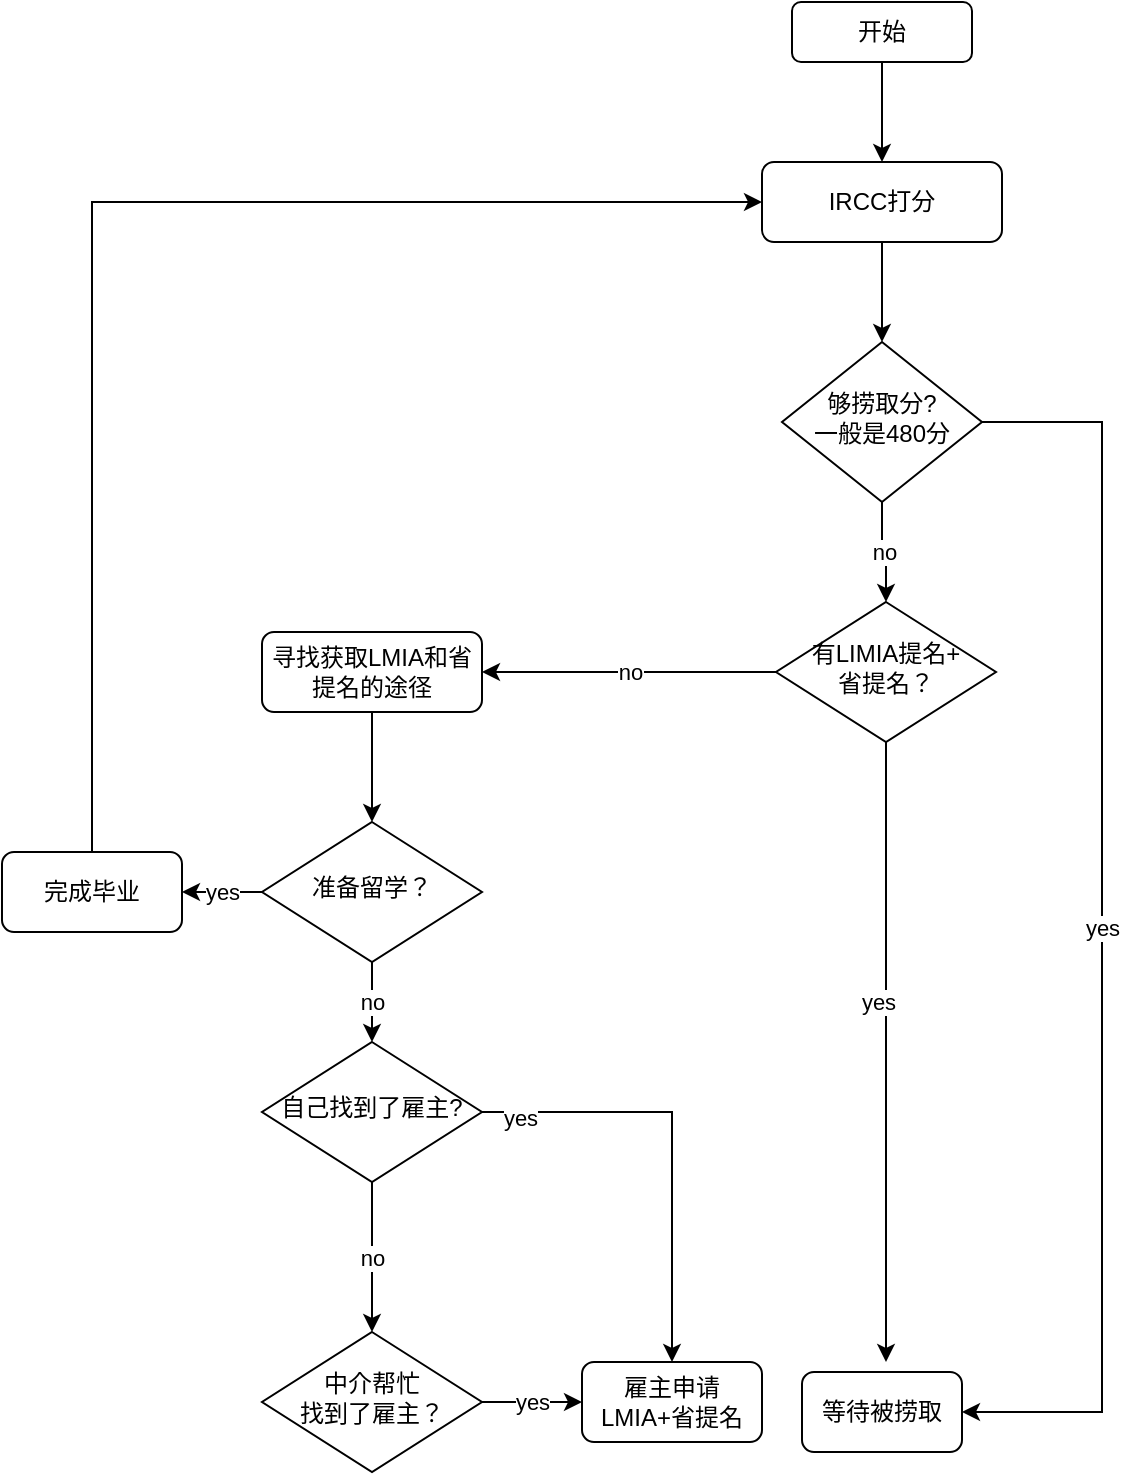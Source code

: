 <mxfile version="21.1.5" type="github">
  <diagram id="C5RBs43oDa-KdzZeNtuy" name="Page-1">
    <mxGraphModel dx="743" dy="423" grid="1" gridSize="10" guides="1" tooltips="1" connect="1" arrows="1" fold="1" page="1" pageScale="1" pageWidth="827" pageHeight="1169" math="0" shadow="0">
      <root>
        <mxCell id="WIyWlLk6GJQsqaUBKTNV-0" />
        <mxCell id="WIyWlLk6GJQsqaUBKTNV-1" parent="WIyWlLk6GJQsqaUBKTNV-0" />
        <mxCell id="ZRIESNP7DEcbABpMBReL-3" style="edgeStyle=orthogonalEdgeStyle;rounded=0;orthogonalLoop=1;jettySize=auto;html=1;entryX=0.5;entryY=0;entryDx=0;entryDy=0;" edge="1" parent="WIyWlLk6GJQsqaUBKTNV-1" source="WIyWlLk6GJQsqaUBKTNV-3" target="WIyWlLk6GJQsqaUBKTNV-6">
          <mxGeometry relative="1" as="geometry" />
        </mxCell>
        <mxCell id="WIyWlLk6GJQsqaUBKTNV-3" value="IRCC打分" style="rounded=1;whiteSpace=wrap;html=1;fontSize=12;glass=0;strokeWidth=1;shadow=0;" parent="WIyWlLk6GJQsqaUBKTNV-1" vertex="1">
          <mxGeometry x="430" y="110" width="120" height="40" as="geometry" />
        </mxCell>
        <mxCell id="ZRIESNP7DEcbABpMBReL-1" value="yes" style="edgeStyle=orthogonalEdgeStyle;rounded=0;orthogonalLoop=1;jettySize=auto;html=1;entryX=1;entryY=0.5;entryDx=0;entryDy=0;" edge="1" parent="WIyWlLk6GJQsqaUBKTNV-1" source="WIyWlLk6GJQsqaUBKTNV-6" target="WIyWlLk6GJQsqaUBKTNV-7">
          <mxGeometry relative="1" as="geometry">
            <Array as="points">
              <mxPoint x="600" y="240" />
              <mxPoint x="600" y="735" />
            </Array>
          </mxGeometry>
        </mxCell>
        <mxCell id="ZRIESNP7DEcbABpMBReL-2" value="no" style="edgeStyle=orthogonalEdgeStyle;rounded=0;orthogonalLoop=1;jettySize=auto;html=1;entryX=0.5;entryY=0;entryDx=0;entryDy=0;" edge="1" parent="WIyWlLk6GJQsqaUBKTNV-1" source="WIyWlLk6GJQsqaUBKTNV-6" target="WIyWlLk6GJQsqaUBKTNV-10">
          <mxGeometry relative="1" as="geometry" />
        </mxCell>
        <mxCell id="WIyWlLk6GJQsqaUBKTNV-6" value="够捞取分?&lt;br&gt;一般是480分" style="rhombus;whiteSpace=wrap;html=1;shadow=0;fontFamily=Helvetica;fontSize=12;align=center;strokeWidth=1;spacing=6;spacingTop=-4;" parent="WIyWlLk6GJQsqaUBKTNV-1" vertex="1">
          <mxGeometry x="440" y="200" width="100" height="80" as="geometry" />
        </mxCell>
        <mxCell id="WIyWlLk6GJQsqaUBKTNV-7" value="等待被捞取" style="rounded=1;whiteSpace=wrap;html=1;fontSize=12;glass=0;strokeWidth=1;shadow=0;" parent="WIyWlLk6GJQsqaUBKTNV-1" vertex="1">
          <mxGeometry x="450" y="715" width="80" height="40" as="geometry" />
        </mxCell>
        <mxCell id="ZRIESNP7DEcbABpMBReL-4" value="no" style="edgeStyle=orthogonalEdgeStyle;rounded=0;orthogonalLoop=1;jettySize=auto;html=1;entryX=1;entryY=0.5;entryDx=0;entryDy=0;" edge="1" parent="WIyWlLk6GJQsqaUBKTNV-1" source="WIyWlLk6GJQsqaUBKTNV-10" target="ZRIESNP7DEcbABpMBReL-8">
          <mxGeometry relative="1" as="geometry">
            <mxPoint x="390" y="355" as="targetPoint" />
          </mxGeometry>
        </mxCell>
        <mxCell id="ZRIESNP7DEcbABpMBReL-26" style="edgeStyle=orthogonalEdgeStyle;rounded=0;orthogonalLoop=1;jettySize=auto;html=1;" edge="1" parent="WIyWlLk6GJQsqaUBKTNV-1" source="WIyWlLk6GJQsqaUBKTNV-10">
          <mxGeometry relative="1" as="geometry">
            <mxPoint x="492" y="710" as="targetPoint" />
          </mxGeometry>
        </mxCell>
        <mxCell id="ZRIESNP7DEcbABpMBReL-27" value="yes" style="edgeLabel;html=1;align=center;verticalAlign=middle;resizable=0;points=[];" vertex="1" connectable="0" parent="ZRIESNP7DEcbABpMBReL-26">
          <mxGeometry x="-0.164" y="-4" relative="1" as="geometry">
            <mxPoint as="offset" />
          </mxGeometry>
        </mxCell>
        <mxCell id="WIyWlLk6GJQsqaUBKTNV-10" value="有LIMIA提名+&lt;br&gt;省提名？" style="rhombus;whiteSpace=wrap;html=1;shadow=0;fontFamily=Helvetica;fontSize=12;align=center;strokeWidth=1;spacing=6;spacingTop=-4;" parent="WIyWlLk6GJQsqaUBKTNV-1" vertex="1">
          <mxGeometry x="437" y="330" width="110" height="70" as="geometry" />
        </mxCell>
        <mxCell id="ZRIESNP7DEcbABpMBReL-13" style="edgeStyle=orthogonalEdgeStyle;rounded=0;orthogonalLoop=1;jettySize=auto;html=1;entryX=0.5;entryY=0;entryDx=0;entryDy=0;" edge="1" parent="WIyWlLk6GJQsqaUBKTNV-1" source="ZRIESNP7DEcbABpMBReL-8" target="ZRIESNP7DEcbABpMBReL-10">
          <mxGeometry relative="1" as="geometry" />
        </mxCell>
        <mxCell id="ZRIESNP7DEcbABpMBReL-8" value="寻找获取LMIA和省提名的途径" style="rounded=1;whiteSpace=wrap;html=1;fontSize=12;glass=0;strokeWidth=1;shadow=0;" vertex="1" parent="WIyWlLk6GJQsqaUBKTNV-1">
          <mxGeometry x="180" y="345" width="110" height="40" as="geometry" />
        </mxCell>
        <mxCell id="ZRIESNP7DEcbABpMBReL-14" value="no" style="edgeStyle=orthogonalEdgeStyle;rounded=0;orthogonalLoop=1;jettySize=auto;html=1;entryX=0.5;entryY=0;entryDx=0;entryDy=0;" edge="1" parent="WIyWlLk6GJQsqaUBKTNV-1" source="ZRIESNP7DEcbABpMBReL-10" target="ZRIESNP7DEcbABpMBReL-11">
          <mxGeometry relative="1" as="geometry" />
        </mxCell>
        <mxCell id="ZRIESNP7DEcbABpMBReL-20" value="yes" style="edgeStyle=orthogonalEdgeStyle;rounded=0;orthogonalLoop=1;jettySize=auto;html=1;entryX=1;entryY=0.5;entryDx=0;entryDy=0;" edge="1" parent="WIyWlLk6GJQsqaUBKTNV-1" source="ZRIESNP7DEcbABpMBReL-10" target="ZRIESNP7DEcbABpMBReL-19">
          <mxGeometry relative="1" as="geometry" />
        </mxCell>
        <mxCell id="ZRIESNP7DEcbABpMBReL-10" value="准备留学？" style="rhombus;whiteSpace=wrap;html=1;shadow=0;fontFamily=Helvetica;fontSize=12;align=center;strokeWidth=1;spacing=6;spacingTop=-4;" vertex="1" parent="WIyWlLk6GJQsqaUBKTNV-1">
          <mxGeometry x="180" y="440" width="110" height="70" as="geometry" />
        </mxCell>
        <mxCell id="ZRIESNP7DEcbABpMBReL-15" value="no" style="edgeStyle=orthogonalEdgeStyle;rounded=0;orthogonalLoop=1;jettySize=auto;html=1;entryX=0.5;entryY=0;entryDx=0;entryDy=0;" edge="1" parent="WIyWlLk6GJQsqaUBKTNV-1" source="ZRIESNP7DEcbABpMBReL-11" target="ZRIESNP7DEcbABpMBReL-12">
          <mxGeometry relative="1" as="geometry" />
        </mxCell>
        <mxCell id="ZRIESNP7DEcbABpMBReL-31" style="edgeStyle=orthogonalEdgeStyle;rounded=0;orthogonalLoop=1;jettySize=auto;html=1;entryX=0.5;entryY=0;entryDx=0;entryDy=0;" edge="1" parent="WIyWlLk6GJQsqaUBKTNV-1" source="ZRIESNP7DEcbABpMBReL-11" target="ZRIESNP7DEcbABpMBReL-28">
          <mxGeometry relative="1" as="geometry" />
        </mxCell>
        <mxCell id="ZRIESNP7DEcbABpMBReL-33" value="yes" style="edgeLabel;html=1;align=center;verticalAlign=middle;resizable=0;points=[];" vertex="1" connectable="0" parent="ZRIESNP7DEcbABpMBReL-31">
          <mxGeometry x="-0.83" y="-3" relative="1" as="geometry">
            <mxPoint as="offset" />
          </mxGeometry>
        </mxCell>
        <mxCell id="ZRIESNP7DEcbABpMBReL-11" value="自己找到了雇主?" style="rhombus;whiteSpace=wrap;html=1;shadow=0;fontFamily=Helvetica;fontSize=12;align=center;strokeWidth=1;spacing=6;spacingTop=-4;" vertex="1" parent="WIyWlLk6GJQsqaUBKTNV-1">
          <mxGeometry x="180" y="550" width="110" height="70" as="geometry" />
        </mxCell>
        <mxCell id="ZRIESNP7DEcbABpMBReL-32" value="yes" style="edgeStyle=orthogonalEdgeStyle;rounded=0;orthogonalLoop=1;jettySize=auto;html=1;" edge="1" parent="WIyWlLk6GJQsqaUBKTNV-1" source="ZRIESNP7DEcbABpMBReL-12" target="ZRIESNP7DEcbABpMBReL-28">
          <mxGeometry relative="1" as="geometry" />
        </mxCell>
        <mxCell id="ZRIESNP7DEcbABpMBReL-12" value="中介帮忙&lt;br&gt;找到了雇主？" style="rhombus;whiteSpace=wrap;html=1;shadow=0;fontFamily=Helvetica;fontSize=12;align=center;strokeWidth=1;spacing=6;spacingTop=-4;" vertex="1" parent="WIyWlLk6GJQsqaUBKTNV-1">
          <mxGeometry x="180" y="695" width="110" height="70" as="geometry" />
        </mxCell>
        <mxCell id="ZRIESNP7DEcbABpMBReL-22" style="edgeStyle=orthogonalEdgeStyle;rounded=0;orthogonalLoop=1;jettySize=auto;html=1;entryX=0;entryY=0.5;entryDx=0;entryDy=0;" edge="1" parent="WIyWlLk6GJQsqaUBKTNV-1" source="ZRIESNP7DEcbABpMBReL-19" target="WIyWlLk6GJQsqaUBKTNV-3">
          <mxGeometry relative="1" as="geometry">
            <mxPoint x="190" y="270.24" as="targetPoint" />
            <Array as="points">
              <mxPoint x="95" y="130" />
            </Array>
          </mxGeometry>
        </mxCell>
        <mxCell id="ZRIESNP7DEcbABpMBReL-19" value="完成毕业" style="rounded=1;whiteSpace=wrap;html=1;fontSize=12;glass=0;strokeWidth=1;shadow=0;" vertex="1" parent="WIyWlLk6GJQsqaUBKTNV-1">
          <mxGeometry x="50" y="455" width="90" height="40" as="geometry" />
        </mxCell>
        <mxCell id="ZRIESNP7DEcbABpMBReL-25" style="edgeStyle=orthogonalEdgeStyle;rounded=0;orthogonalLoop=1;jettySize=auto;html=1;entryX=0.5;entryY=0;entryDx=0;entryDy=0;" edge="1" parent="WIyWlLk6GJQsqaUBKTNV-1" source="ZRIESNP7DEcbABpMBReL-24" target="WIyWlLk6GJQsqaUBKTNV-3">
          <mxGeometry relative="1" as="geometry" />
        </mxCell>
        <mxCell id="ZRIESNP7DEcbABpMBReL-24" value="开始" style="rounded=1;whiteSpace=wrap;html=1;" vertex="1" parent="WIyWlLk6GJQsqaUBKTNV-1">
          <mxGeometry x="445" y="30" width="90" height="30" as="geometry" />
        </mxCell>
        <mxCell id="ZRIESNP7DEcbABpMBReL-28" value="雇主申请&lt;br&gt;LMIA+省提名" style="rounded=1;whiteSpace=wrap;html=1;fontSize=12;glass=0;strokeWidth=1;shadow=0;" vertex="1" parent="WIyWlLk6GJQsqaUBKTNV-1">
          <mxGeometry x="340" y="710" width="90" height="40" as="geometry" />
        </mxCell>
      </root>
    </mxGraphModel>
  </diagram>
</mxfile>
